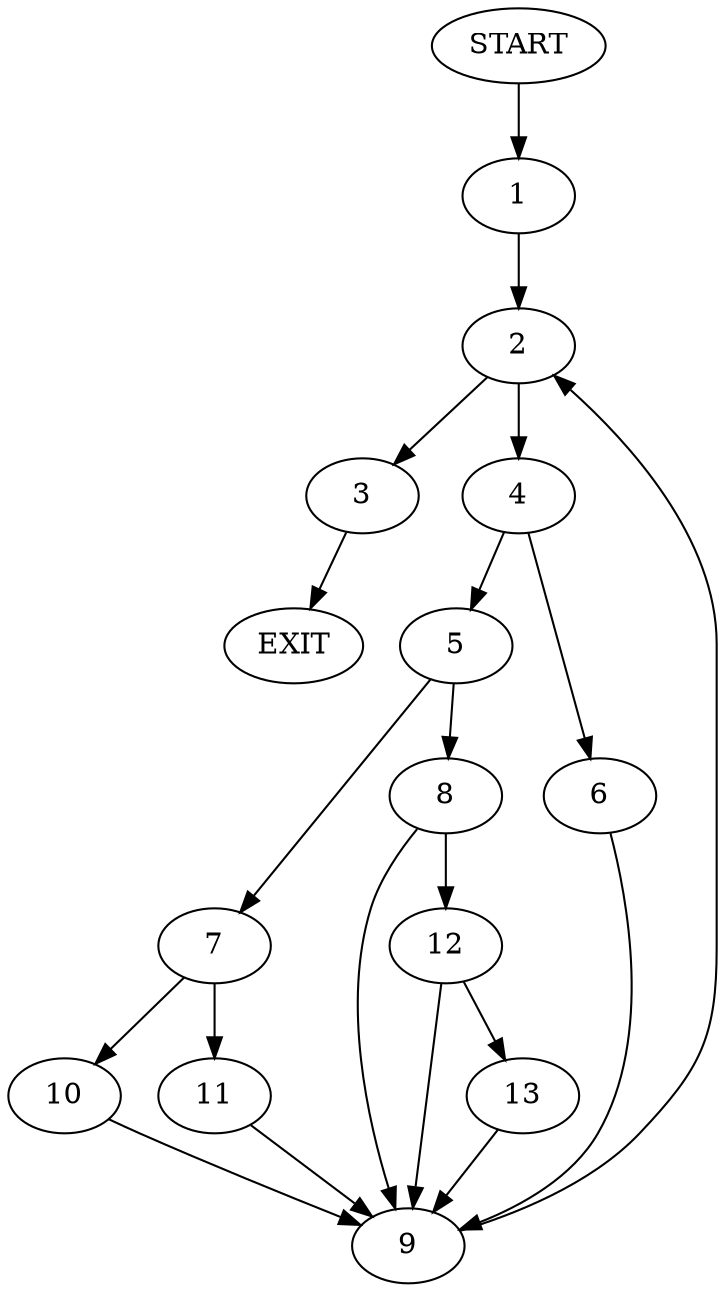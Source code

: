 digraph {
0 [label="START"]
14 [label="EXIT"]
0 -> 1
1 -> 2
2 -> 3
2 -> 4
4 -> 5
4 -> 6
3 -> 14
5 -> 7
5 -> 8
6 -> 9
9 -> 2
7 -> 10
7 -> 11
8 -> 9
8 -> 12
11 -> 9
10 -> 9
12 -> 13
12 -> 9
13 -> 9
}
